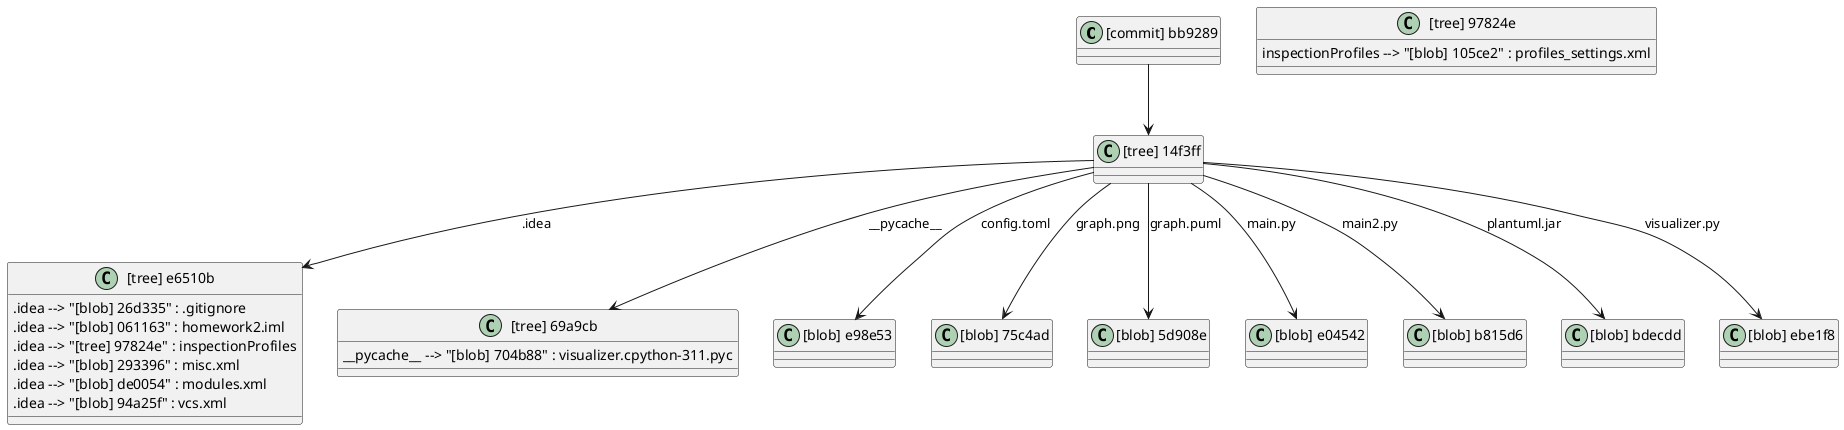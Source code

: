 @startuml
    "[commit] bb9289" --> "[tree] 14f3ff"
    "[tree] 14f3ff" --> "[tree] e6510b" : .idea
    "[tree] e6510b" : .idea --> "[blob] 26d335" : .gitignore
    "[tree] e6510b" : .idea --> "[blob] 061163" : homework2.iml
    "[tree] e6510b" : .idea --> "[tree] 97824e" : inspectionProfiles
    "[tree] 97824e" : inspectionProfiles --> "[blob] 105ce2" : profiles_settings.xml
    "[tree] e6510b" : .idea --> "[blob] 293396" : misc.xml
    "[tree] e6510b" : .idea --> "[blob] de0054" : modules.xml
    "[tree] e6510b" : .idea --> "[blob] 94a25f" : vcs.xml
    "[tree] 14f3ff" --> "[tree] 69a9cb" : __pycache__
    "[tree] 69a9cb" : __pycache__ --> "[blob] 704b88" : visualizer.cpython-311.pyc
    "[tree] 14f3ff" --> "[blob] e98e53" : config.toml
    "[tree] 14f3ff" --> "[blob] 75c4ad" : graph.png
    "[tree] 14f3ff" --> "[blob] 5d908e" : graph.puml
    "[tree] 14f3ff" --> "[blob] e04542" : main.py
    "[tree] 14f3ff" --> "[blob] b815d6" : main2.py
    "[tree] 14f3ff" --> "[blob] bdecdd" : plantuml.jar
    "[tree] 14f3ff" --> "[blob] ebe1f8" : visualizer.py
@enduml